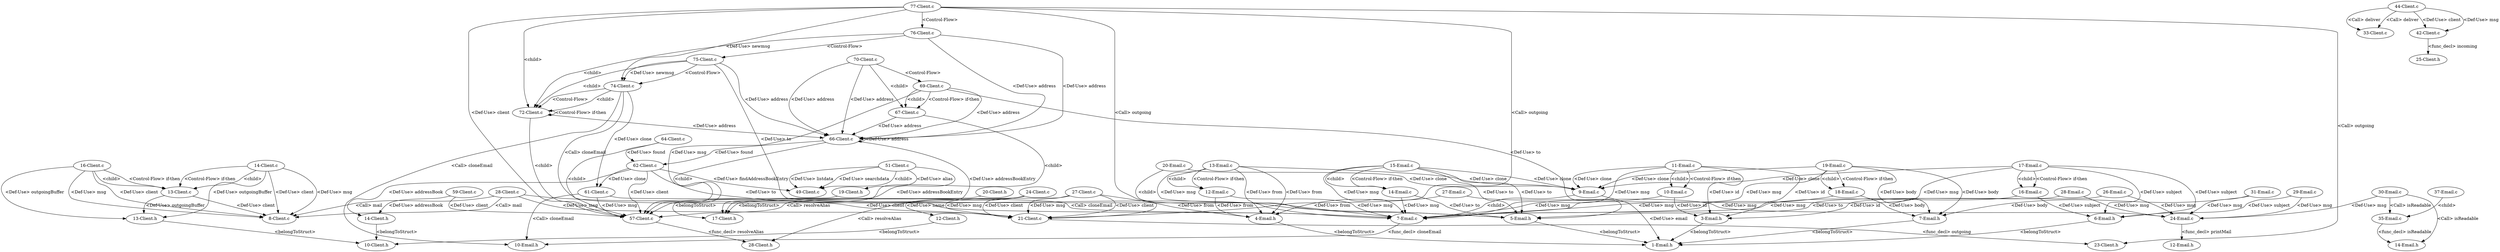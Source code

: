 digraph {
1 [label = "8-Client.c"];
2 [label = "13-Client.c"];
2 -> 1[label="<Def-Use> client"];
3 [label = "14-Client.c"];
3 -> 1[label="<Def-Use> client"];
3 -> 1[label="<Def-Use> msg"];
3 -> 2[label="<child>"];
4 [label = "16-Client.c"];
4 -> 1[label="<Def-Use> client"];
4 -> 2[label="<child>"];
4 -> 1[label="<Def-Use> msg"];
3 -> 2[label="<Control-Flow> if-then"];
4 -> 2[label="<Control-Flow> if-then"];
5 [label = "21-Client.c"];
6 [label = "24-Client.c"];
6 -> 5[label="<Def-Use> client"];
6 -> 5[label="<Def-Use> msg"];
7 [label = "27-Client.c"];
7 -> 5[label="<Def-Use> msg"];
7 -> 5[label="<Def-Use> client"];
8 [label = "28-Client.c"];
8 -> 1[label="<Call> mail"];
8 -> 5[label="<Def-Use> client"];
8 -> 5[label="<Def-Use> msg"];
9 [label = "33-Client.c"];
10 [label = "42-Client.c"];
11 [label = "44-Client.c"];
11 -> 9[label="<Call> deliver"];
11 -> 10[label="<Def-Use> client"];
11 -> 10[label="<Def-Use> msg"];
12 [label = "49-Client.c"];
13 [label = "51-Client.c"];
13 -> 12[label="<child>"];
13 -> 12[label="<Def-Use> listdata"];
13 -> 12[label="<Def-Use> searchdata"];
14 [label = "57-Client.c"];
15 [label = "59-Client.c"];
15 -> 14[label="<Def-Use> client"];
16 [label = "61-Client.c"];
16 -> 14[label="<Def-Use> msg"];
17 [label = "62-Client.c"];
17 -> 14[label="<Def-Use> client"];
17 -> 12[label="<Def-Use> findAddressBookEntry"];
17 -> 16[label="<Def-Use> clone"];
18 [label = "64-Client.c"];
18 -> 17[label="<Def-Use> found"];
18 -> 14[label="<child>"];
19 [label = "66-Client.c"];
19 -> 14[label="<child>"];
19 -> 17[label="<Def-Use> found"];
19 -> 19[label="<Def-Use> address"];
20 [label = "67-Client.c"];
20 -> 19[label="<Def-Use> address"];
20 -> 14[label="<child>"];
21 [label = "69-Client.c"];
21 -> 14[label="<Def-Use> msg"];
21 -> 19[label="<Def-Use> address"];
21 -> 20[label="<child>"];
22 [label = "70-Client.c"];
22 -> 19[label="<Def-Use> address"];
22 -> 20[label="<child>"];
22 -> 19[label="<Def-Use> address"];
21 -> 20[label="<Control-Flow> if-then"];
22 -> 21[label="<Control-Flow>"];
23 [label = "72-Client.c"];
23 -> 19[label="<Def-Use> address"];
23 -> 14[label="<child>"];
24 [label = "74-Client.c"];
24 -> 16[label="<Def-Use> clone"];
24 -> 23[label="<child>"];
25 [label = "75-Client.c"];
25 -> 24[label="<Def-Use> newmsg"];
25 -> 19[label="<Def-Use> address"];
25 -> 23[label="<child>"];
26 [label = "76-Client.c"];
26 -> 19[label="<Def-Use> address"];
26 -> 23[label="<child>"];
26 -> 19[label="<Def-Use> address"];
27 [label = "77-Client.c"];
27 -> 5[label="<Call> outgoing"];
27 -> 14[label="<Def-Use> client"];
27 -> 23[label="<child>"];
27 -> 24[label="<Def-Use> newmsg"];
23 -> 23[label="<Control-Flow> if-then"];
24 -> 23[label="<Control-Flow>"];
25 -> 24[label="<Control-Flow>"];
26 -> 25[label="<Control-Flow>"];
27 -> 26[label="<Control-Flow>"];
28 [label = "10-Client.h"];
29 [label = "12-Client.h"];
30 [label = "13-Client.h"];
31 [label = "14-Client.h"];
29 -> 28[label="<belongToStruct>"];
30 -> 28[label="<belongToStruct>"];
31 -> 28[label="<belongToStruct>"];
32 [label = "17-Client.h"];
33 [label = "19-Client.h"];
34 [label = "20-Client.h"];
33 -> 32[label="<belongToStruct>"];
34 -> 32[label="<belongToStruct>"];
35 [label = "23-Client.h"];
36 [label = "25-Client.h"];
37 [label = "28-Client.h"];
38 [label = "7-Email.c"];
39 [label = "9-Email.c"];
39 -> 38[label="<child>"];
40 [label = "10-Email.c"];
40 -> 38[label="<Def-Use> msg"];
41 [label = "11-Email.c"];
41 -> 39[label="<Def-Use> clone"];
41 -> 38[label="<Def-Use> msg"];
41 -> 40[label="<child>"];
41 -> 40[label="<Control-Flow> if-then"];
42 [label = "12-Email.c"];
42 -> 38[label="<Def-Use> msg"];
43 [label = "13-Email.c"];
43 -> 39[label="<Def-Use> clone"];
43 -> 38[label="<Def-Use> msg"];
43 -> 42[label="<child>"];
43 -> 42[label="<Control-Flow> if-then"];
44 [label = "14-Email.c"];
44 -> 38[label="<Def-Use> msg"];
45 [label = "15-Email.c"];
45 -> 39[label="<Def-Use> clone"];
45 -> 38[label="<Def-Use> msg"];
45 -> 44[label="<child>"];
45 -> 44[label="<Control-Flow> if-then"];
46 [label = "16-Email.c"];
46 -> 38[label="<Def-Use> msg"];
47 [label = "17-Email.c"];
47 -> 39[label="<Def-Use> clone"];
47 -> 38[label="<Def-Use> msg"];
47 -> 46[label="<child>"];
47 -> 46[label="<Control-Flow> if-then"];
48 [label = "18-Email.c"];
48 -> 38[label="<Def-Use> msg"];
49 [label = "19-Email.c"];
49 -> 39[label="<Def-Use> clone"];
49 -> 38[label="<Def-Use> msg"];
49 -> 48[label="<child>"];
49 -> 48[label="<Control-Flow> if-then"];
50 [label = "20-Email.c"];
50 -> 39[label="<Def-Use> clone"];
50 -> 38[label="<child>"];
51 [label = "24-Email.c"];
52 [label = "26-Email.c"];
52 -> 51[label="<Def-Use> msg"];
53 [label = "27-Email.c"];
53 -> 51[label="<Def-Use> msg"];
54 [label = "28-Email.c"];
54 -> 51[label="<Def-Use> msg"];
55 [label = "29-Email.c"];
55 -> 51[label="<Def-Use> msg"];
56 [label = "30-Email.c"];
56 -> 51[label="<Def-Use> msg"];
57 [label = "31-Email.c"];
57 -> 51[label="<Def-Use> msg"];
58 [label = "35-Email.c"];
59 [label = "37-Email.c"];
59 -> 58[label="<child>"];
60 [label = "1-Email.h"];
61 [label = "3-Email.h"];
62 [label = "4-Email.h"];
63 [label = "5-Email.h"];
64 [label = "6-Email.h"];
65 [label = "7-Email.h"];
61 -> 60[label="<belongToStruct>"];
62 -> 60[label="<belongToStruct>"];
63 -> 60[label="<belongToStruct>"];
64 -> 60[label="<belongToStruct>"];
65 -> 60[label="<belongToStruct>"];
66 [label = "10-Email.h"];
67 [label = "12-Email.h"];
68 [label = "14-Email.h"];
39 -> 60[label="<Def-Use> email"];
19 -> 32[label="<Def-Use> addressBookEntry"];
44 -> 63[label="<Def-Use> to"];
41 -> 61[label="<Def-Use> id"];
8 -> 1[label="<Call> mail"];
54 -> 63[label="<Def-Use> to"];
7 -> 29[label="<Def-Use> name"];
43 -> 62[label="<Def-Use> from"];
11 -> 9[label="<Call> deliver"];
56 -> 58[label="<Call> isReadable"];
56 -> 68[label="<Call> isReadable"];
45 -> 63[label="<Def-Use> to"];
24 -> 66[label="<Call> cloneEmail"];
24 -> 38[label="<Call> cloneEmail"];
41 -> 61[label="<Def-Use> id"];
57 -> 65[label="<Def-Use> body"];
16 -> 66[label="<Call> cloneEmail"];
16 -> 38[label="<Call> cloneEmail"];
47 -> 64[label="<Def-Use> subject"];
48 -> 65[label="<Def-Use> body"];
42 -> 62[label="<Def-Use> from"];
7 -> 62[label="<Def-Use> from"];
17 -> 31[label="<Def-Use> addressBook"];
13 -> 32[label="<Def-Use> addressBookEntry"];
13 -> 33[label="<Def-Use> alias"];
40 -> 61[label="<Def-Use> id"];
45 -> 63[label="<Def-Use> to"];
53 -> 62[label="<Def-Use> from"];
17 -> 63[label="<Def-Use> to"];
49 -> 65[label="<Def-Use> body"];
2 -> 30[label="<Def-Use> outgoingBuffer"];
55 -> 64[label="<Def-Use> subject"];
27 -> 5[label="<Call> outgoing"];
27 -> 35[label="<Call> outgoing"];
46 -> 64[label="<Def-Use> subject"];
49 -> 65[label="<Def-Use> body"];
52 -> 61[label="<Def-Use> id"];
43 -> 62[label="<Def-Use> from"];
4 -> 30[label="<Def-Use> outgoingBuffer"];
21 -> 63[label="<Def-Use> to"];
15 -> 31[label="<Def-Use> addressBook"];
47 -> 64[label="<Def-Use> subject"];
3 -> 30[label="<Def-Use> outgoingBuffer"];
6 -> 37[label="<Call> resolveAlias"];
6 -> 14[label="<Call> resolveAlias"];
25 -> 63[label="<Def-Use> to"];
38 -> 66[label="<func_decl> cloneEmail"];
5 -> 35[label="<func_decl> outgoing"];
51 -> 67[label="<func_decl> printMail"];
10 -> 36[label="<func_decl> incoming"];
14 -> 37[label="<func_decl> resolveAlias"];
58 -> 68[label="<func_decl> isReadable"];
}